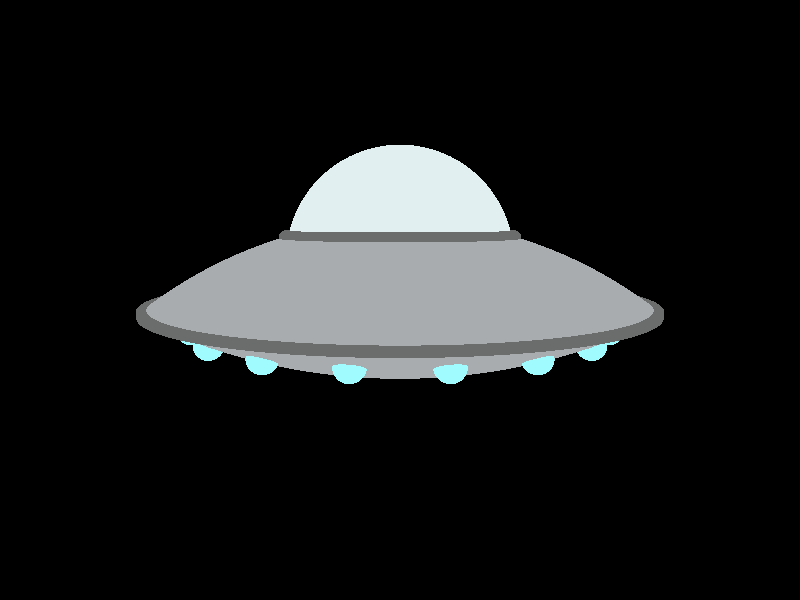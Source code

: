 //############################################################################
//Imports & materials
//############################################################################

#include "colors.inc"
#include "textures.inc"
#include "woods.inc"
 
#declare transparent_with_media = material{
	texture {
		pigment {
			rgbt 1 
		}
		finish {
			ambient 0
			diffuse 0
		}
	}
	interior{
		media {
			scattering {
				1, 
				rgb <0.1, 0.1, 0.1>
				extinction 0.000001
			}
			samples 20,50
		}
	}
} 
 
//############################################################################
//Scene setting
//############################################################################

//Light source
light_source {
    <-5, 10, -5>
    color rgb <1, 1, 1>
    parallel
    photons{
        refraction on
        reflection on
    }
}

//Camera 
camera {
    location <0,1,1.5>
    look_at <0,0.8,0>
    right x*image_width/image_height
}

//Floor
/*plane { 
    <0,-1,0>, 0 
    texture {
        pigment {
            color rgb <0.8, 0.5, 0.3> 		
        }
        finish {
			diffuse 1.0
        } 
    }
}*/
  

  
//############################################################################
//Basic ring components
//############################################################################ 
 
#declare ufo_top=
intersection {
    difference {
        sphere { 
            <0,0,0>, 1 
            material{
                texture{  
                    pigment{rgb <0.39, 0.41, 0.43>}
                    finish{
                        ambient 0.2
                        brilliance 3
                        diffuse 0.3
                        specular 1
                        phong 0.9
                        phong_size 20
                        roughness 1/100
                        reflection 0.1
                        metallic
                    }
                }
            }
            photons {
                refraction on
                reflection on
            }
        }  
        plane {
            y, 0.8
            pigment {transmit 1}
        }
    } 
    plane {
        y, 0.96
        pigment {transmit 1}
    }  
}

#declare ufo_base_ring=
#local A = radians(20);
#for (i, 1, 18, 1)
    #local A = radians(degrees(A)+20);
    #local X = 0.5*cos(A);
    #local Z = 0.5*sin(A);
    light_source {
        <1*X,0.74,1*Z>
        color White*0.5       
        photons{
            refraction on
            reflection on
        }                     
    }     
    sphere { 
        <X,0.75,Z>, 0.03 
        material{
            texture{
                pigment{ rgbf <0.345, 0.968, 0.992, 0.1>}
                finish{                 
                    ambient 0.1
                    diffuse 0.5      
                    reflection 0.9
                    specular 1
                    roughness 0.001
                    phong 0.9
                    phong_size 20
                }
            }    
            interior {
                ior 1
            }
        
        }
        photons { 
            target
            refraction on
            reflection on
        }                        
    }
#end

#declare ufo_base=
union{
    object {
        ufo_top
        scale <1,0.8,1>
        rotate <180,0,0>
        translate <0,0.8+0.8*0.8,0>
    }     
    cylinder { 
        <0,0.68,0>,<0,0.69,0>, 0.3 
        material{
            texture{  
                pigment{rgbf <0.760, 0.866, 0.878, 0.6>}
                finish{
                    ambient 0.1
                    diffuse 0.2
                    refraction 1
                    reflection 0.3
                    specular 1
                    roughness 0.001
                    phong 0.9
                    phong_size 20
                }
            }
            interior {
                ior 1.5
            }
        }
        photons {
            target 
            refraction on
            reflection on
        }
    }
    light_source{
        <0,0.68,0>
        color Cyan*2
        spotlight
        radius 45
        falloff 60
        tightness 10
        point_at <0, 0, 0>       
        photons{
            refraction on
            reflection on
        }
    } 
}

#declare ufo_base_edge=
cylinder { 
    <0,-0.0075,0>,<0,0.0075,0>, 0.6+0.01 
    material{
        texture{  
            pigment{rgb <0.145, 0.152, 0.149>}
            finish{
                ambient 0.3
                brilliance 0.6
                diffuse 0.3
                specular 1
                phong 0.9
                phong_size 2
                roughness 1/100
                reflection 0.1
                metallic
            }
        }
    }
    photons { 
        refraction on
        reflection on
    }
    translate <0,0.8,0>
}

#declare ufo_cabin=
union{
    difference{
        sphere { 
            <0,0.9,0>, 0.28 
            material{
                texture{  
                    pigment{rgbf <0.760, 0.866, 0.878, 0.4>}
                    finish{
                        ambient 0.1
                        diffuse 0.2
                        refraction 1
                        reflection 0.3
                        specular 1
                        roughness 0.001
                        phong 0.9
                        phong_size 20
                    }
                }
            }
            photons {
                target 
                refraction on
                reflection on
            }
        }  
        plane {
            y, 0.96
            pigment {transmit 1}
        }
    }
    difference{
        torus { 
            0.28,0.015 
            material{
                texture{  
                    pigment{rgb <0.145, 0.152, 0.149>}
                    finish{
                        ambient 0.3
                        brilliance 3
                        diffuse 0.3
                        specular 1
                        phong 0.9
                        phong_size 2
                        roughness 1/100
                        reflection 0.2
                        metallic
                    }
                }
            }
            photons { 
                refraction on
                reflection on
            }
            translate <0,0.96,0>
        }               
        plane {
            y, 0.94
            pigment {transmit 1}
        }
    }
}

#declare ufo=
union {
    object {ufo_cabin}
    object {ufo_top}
    object {ufo_base_edge}
    merge{
        object {ufo_base}
        object {ufo_base_ring}
    }
}
 
object {ufo}  
 
global_settings {
    photons {
        spacing 0.005
    }
    assumed_gamma 1.0
    max_trace_level 5
}

